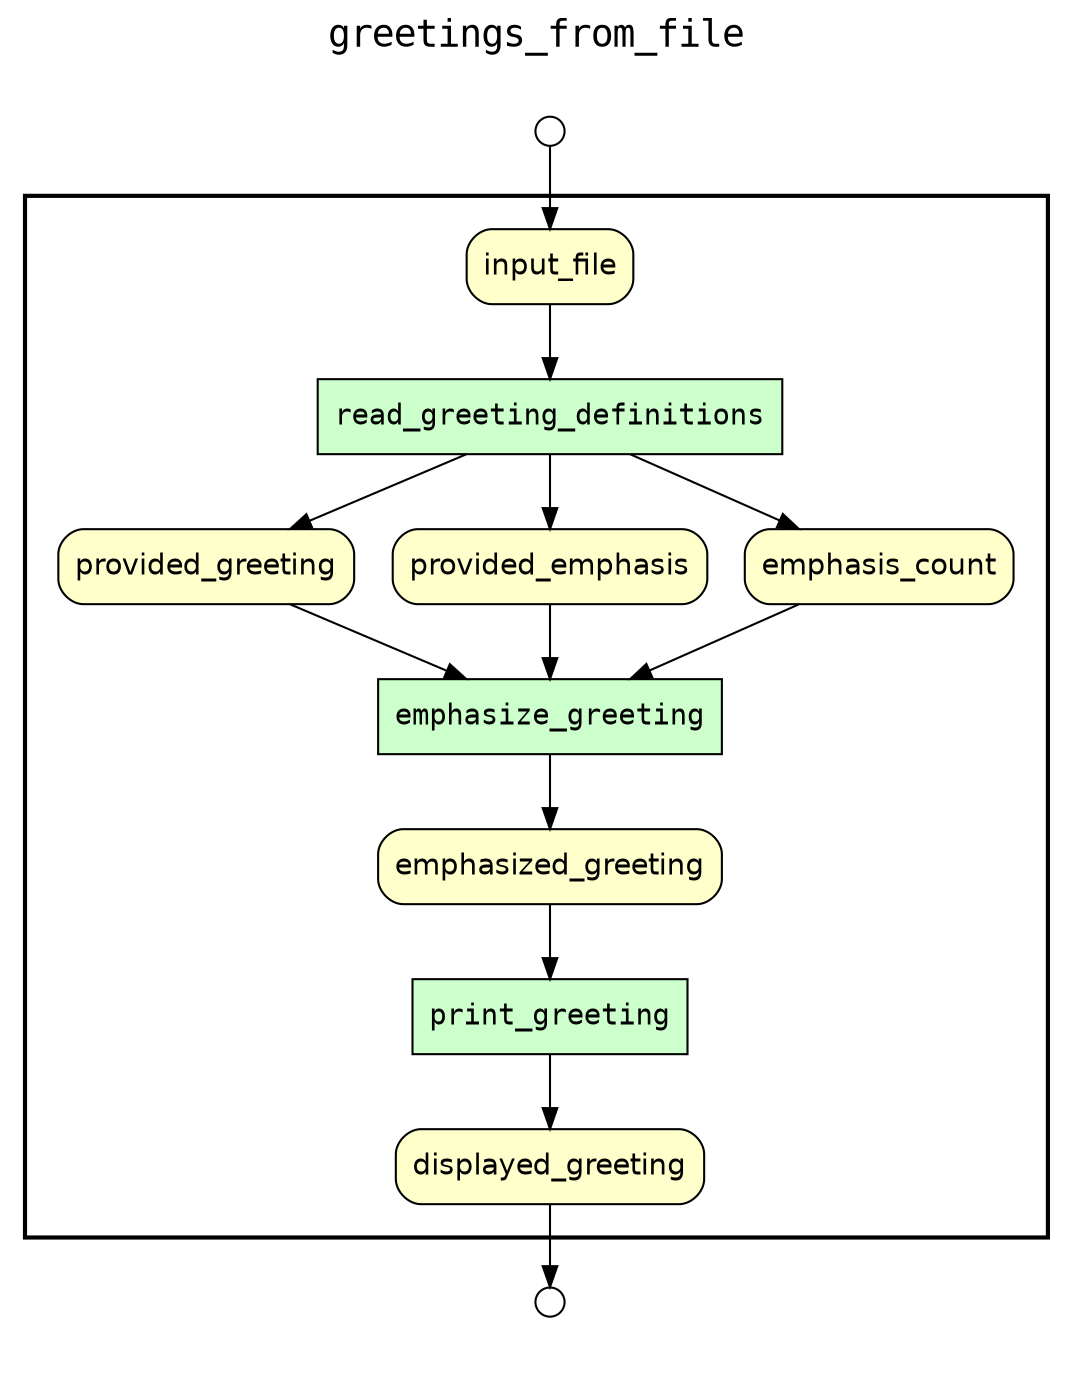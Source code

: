 
digraph yw_data_view {
rankdir=TB
fontname=Courier; fontsize=18; labelloc=t
label="greetings_from_file"
subgraph cluster_workflow { label=""; color=black; penwidth=2
subgraph cluster_workflow_inner { label=""; color=white
node[shape=box style="filled" fillcolor="#CCFFCC" peripheries=1 fontname=Courier]
read_greeting_definitions
emphasize_greeting
print_greeting
node[shape=box style="filled" fillcolor="#CCFFCC" peripheries=1 fontname=Courier]
node[shape=box style="rounded,filled" fillcolor="#FFFFCC" peripheries=1 fontname=Helvetica]
input_file
provided_greeting
provided_emphasis
emphasis_count
emphasized_greeting
displayed_greeting
node[shape=box style="rounded,filled" fillcolor="#FFFFFF" peripheries=1 fontname=Helvetica]
}}
subgraph cluster_inflows { label=""; color=white; penwidth=2
subgraph cluster_inflows_inner { label=""; color=white
node[shape=circle fillcolor="#FFFFFF" peripheries=1 width=0.2]
input_file_inflow [label=""]
}}
subgraph cluster_outflows { label=""; color=white; penwidth=2
subgraph cluster_outflows_inner { label=""; color=white
node[shape=circle fillcolor="#FFFFFF" peripheries=1 width=0.2]
displayed_greeting_outflow [label=""]
}}
input_file -> read_greeting_definitions
provided_greeting -> emphasize_greeting
provided_emphasis -> emphasize_greeting
emphasis_count -> emphasize_greeting
emphasized_greeting -> print_greeting
read_greeting_definitions -> provided_greeting
read_greeting_definitions -> provided_emphasis
read_greeting_definitions -> emphasis_count
emphasize_greeting -> emphasized_greeting
print_greeting -> displayed_greeting
input_file_inflow -> input_file
displayed_greeting -> displayed_greeting_outflow
}

